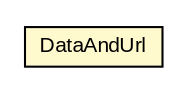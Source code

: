 #!/usr/local/bin/dot
#
# Class diagram 
# Generated by UMLGraph version R5_6-24-gf6e263 (http://www.umlgraph.org/)
#

digraph G {
	edge [fontname="arial",fontsize=10,labelfontname="arial",labelfontsize=10];
	node [fontname="arial",fontsize=10,shape=plaintext];
	nodesep=0.25;
	ranksep=0.5;
	// eu.europa.esig.dss.client.http.DataLoader.DataAndUrl
	c307191 [label=<<table title="eu.europa.esig.dss.client.http.DataLoader.DataAndUrl" border="0" cellborder="1" cellspacing="0" cellpadding="2" port="p" bgcolor="lemonChiffon" href="./DataLoader.DataAndUrl.html">
		<tr><td><table border="0" cellspacing="0" cellpadding="1">
<tr><td align="center" balign="center"> DataAndUrl </td></tr>
		</table></td></tr>
		</table>>, URL="./DataLoader.DataAndUrl.html", fontname="arial", fontcolor="black", fontsize=10.0];
}

